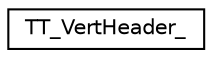 digraph "Graphical Class Hierarchy"
{
 // LATEX_PDF_SIZE
  edge [fontname="Helvetica",fontsize="10",labelfontname="Helvetica",labelfontsize="10"];
  node [fontname="Helvetica",fontsize="10",shape=record];
  rankdir="LR";
  Node0 [label="TT_VertHeader_",height=0.2,width=0.4,color="black", fillcolor="white", style="filled",URL="$de/db4/structTT__VertHeader__.html",tooltip=" "];
}
